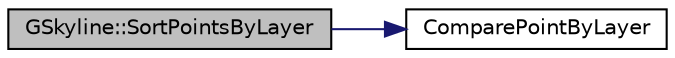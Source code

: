 digraph "GSkyline::SortPointsByLayer"
{
  edge [fontname="Helvetica",fontsize="10",labelfontname="Helvetica",labelfontsize="10"];
  node [fontname="Helvetica",fontsize="10",shape=record];
  rankdir="LR";
  Node1 [label="GSkyline::SortPointsByLayer",height=0.2,width=0.4,color="black", fillcolor="grey75", style="filled" fontcolor="black"];
  Node1 -> Node2 [color="midnightblue",fontsize="10",style="solid",fontname="Helvetica"];
  Node2 [label="ComparePointByLayer",height=0.2,width=0.4,color="black", fillcolor="white", style="filled",URL="$GSkyline_8cpp.html#a4d533d77c87666cd6c5fbdc1e4b15254"];
}
